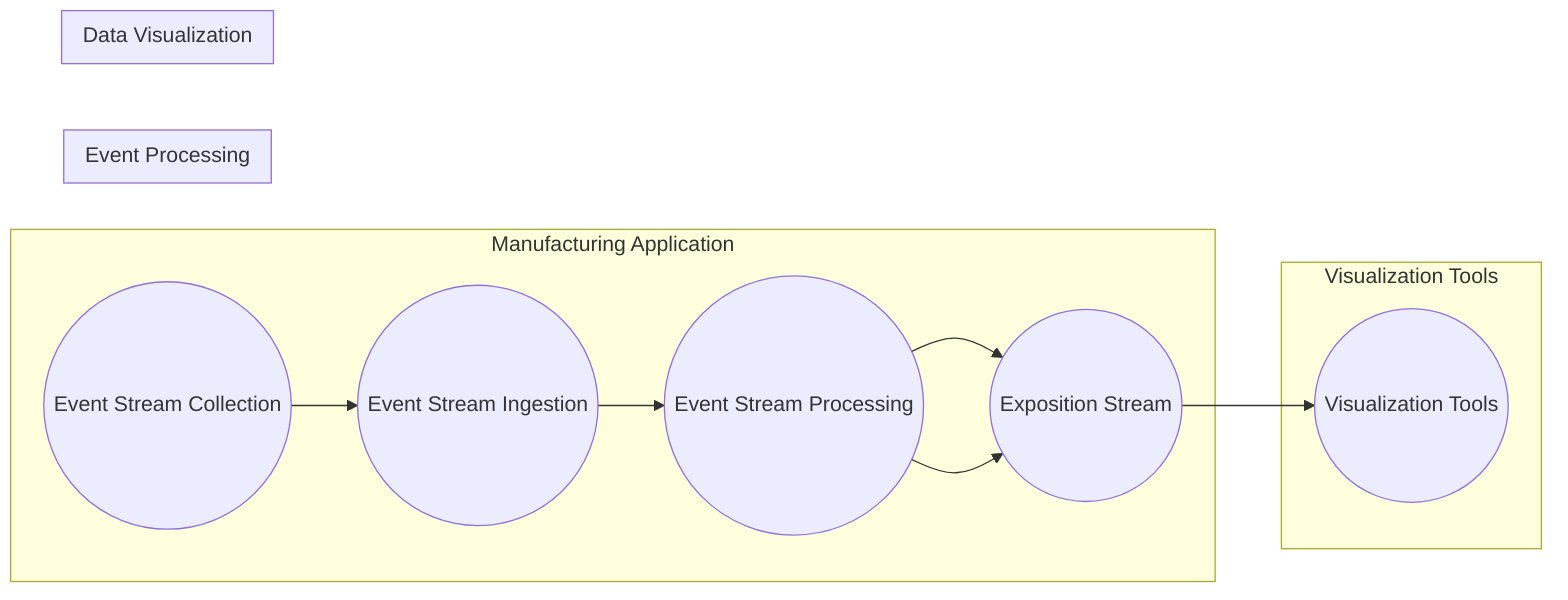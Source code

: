 graph LR

subgraph Manufacturing Application
    Event_Stream_Collection --> Event_Stream_Ingestion
    Event_Stream_Ingestion --> Event_Stream_Processing
    Event_Stream_Processing --> Exposition_Stream
end

subgraph Event Processing
    Event_Stream_Collection((Event Stream Collection))
    Event_Stream_Ingestion((Event Stream Ingestion))
    Event_Stream_Processing((Event Stream Processing))
end

subgraph Data Visualization
    Exposition_Stream((Exposition Stream))
end

Event_Stream_Processing --> Exposition_Stream

subgraph Visualization Tools
    Data_Visualization((Visualization Tools))
end

Exposition_Stream --> Data_Visualization